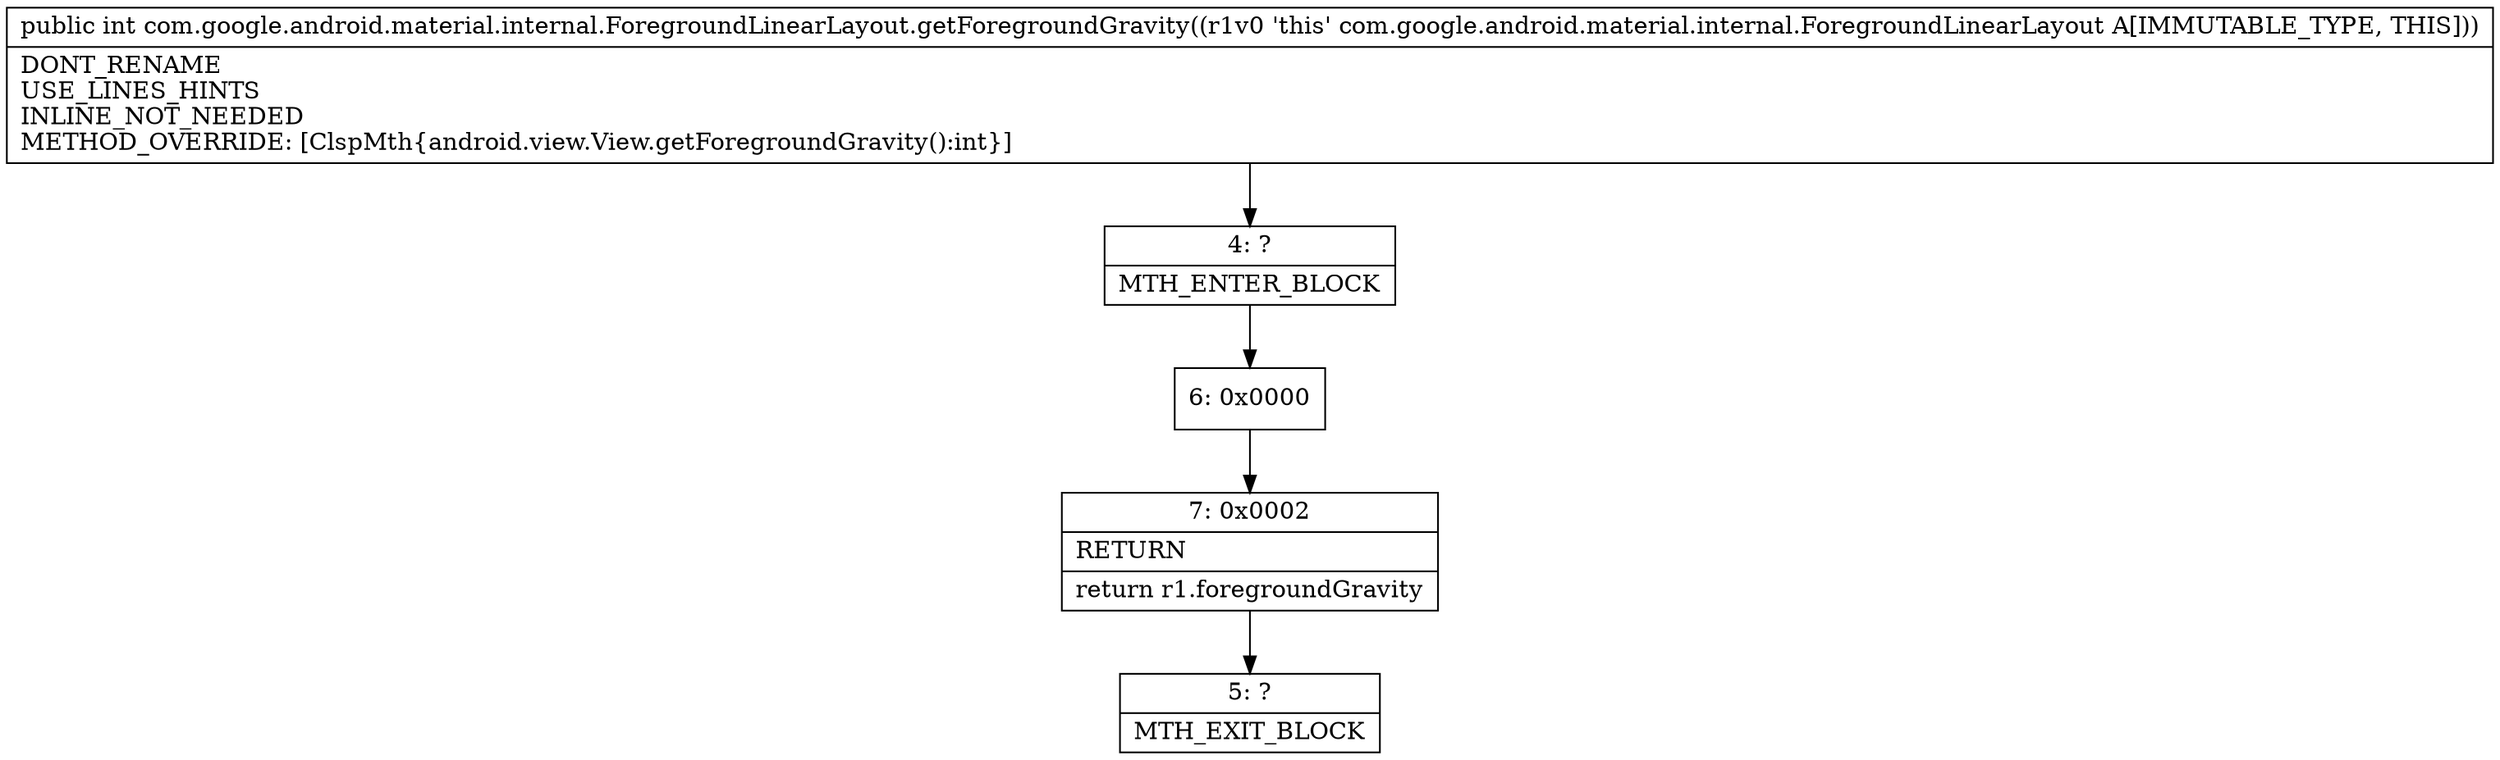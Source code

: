 digraph "CFG forcom.google.android.material.internal.ForegroundLinearLayout.getForegroundGravity()I" {
Node_4 [shape=record,label="{4\:\ ?|MTH_ENTER_BLOCK\l}"];
Node_6 [shape=record,label="{6\:\ 0x0000}"];
Node_7 [shape=record,label="{7\:\ 0x0002|RETURN\l|return r1.foregroundGravity\l}"];
Node_5 [shape=record,label="{5\:\ ?|MTH_EXIT_BLOCK\l}"];
MethodNode[shape=record,label="{public int com.google.android.material.internal.ForegroundLinearLayout.getForegroundGravity((r1v0 'this' com.google.android.material.internal.ForegroundLinearLayout A[IMMUTABLE_TYPE, THIS]))  | DONT_RENAME\lUSE_LINES_HINTS\lINLINE_NOT_NEEDED\lMETHOD_OVERRIDE: [ClspMth\{android.view.View.getForegroundGravity():int\}]\l}"];
MethodNode -> Node_4;Node_4 -> Node_6;
Node_6 -> Node_7;
Node_7 -> Node_5;
}

